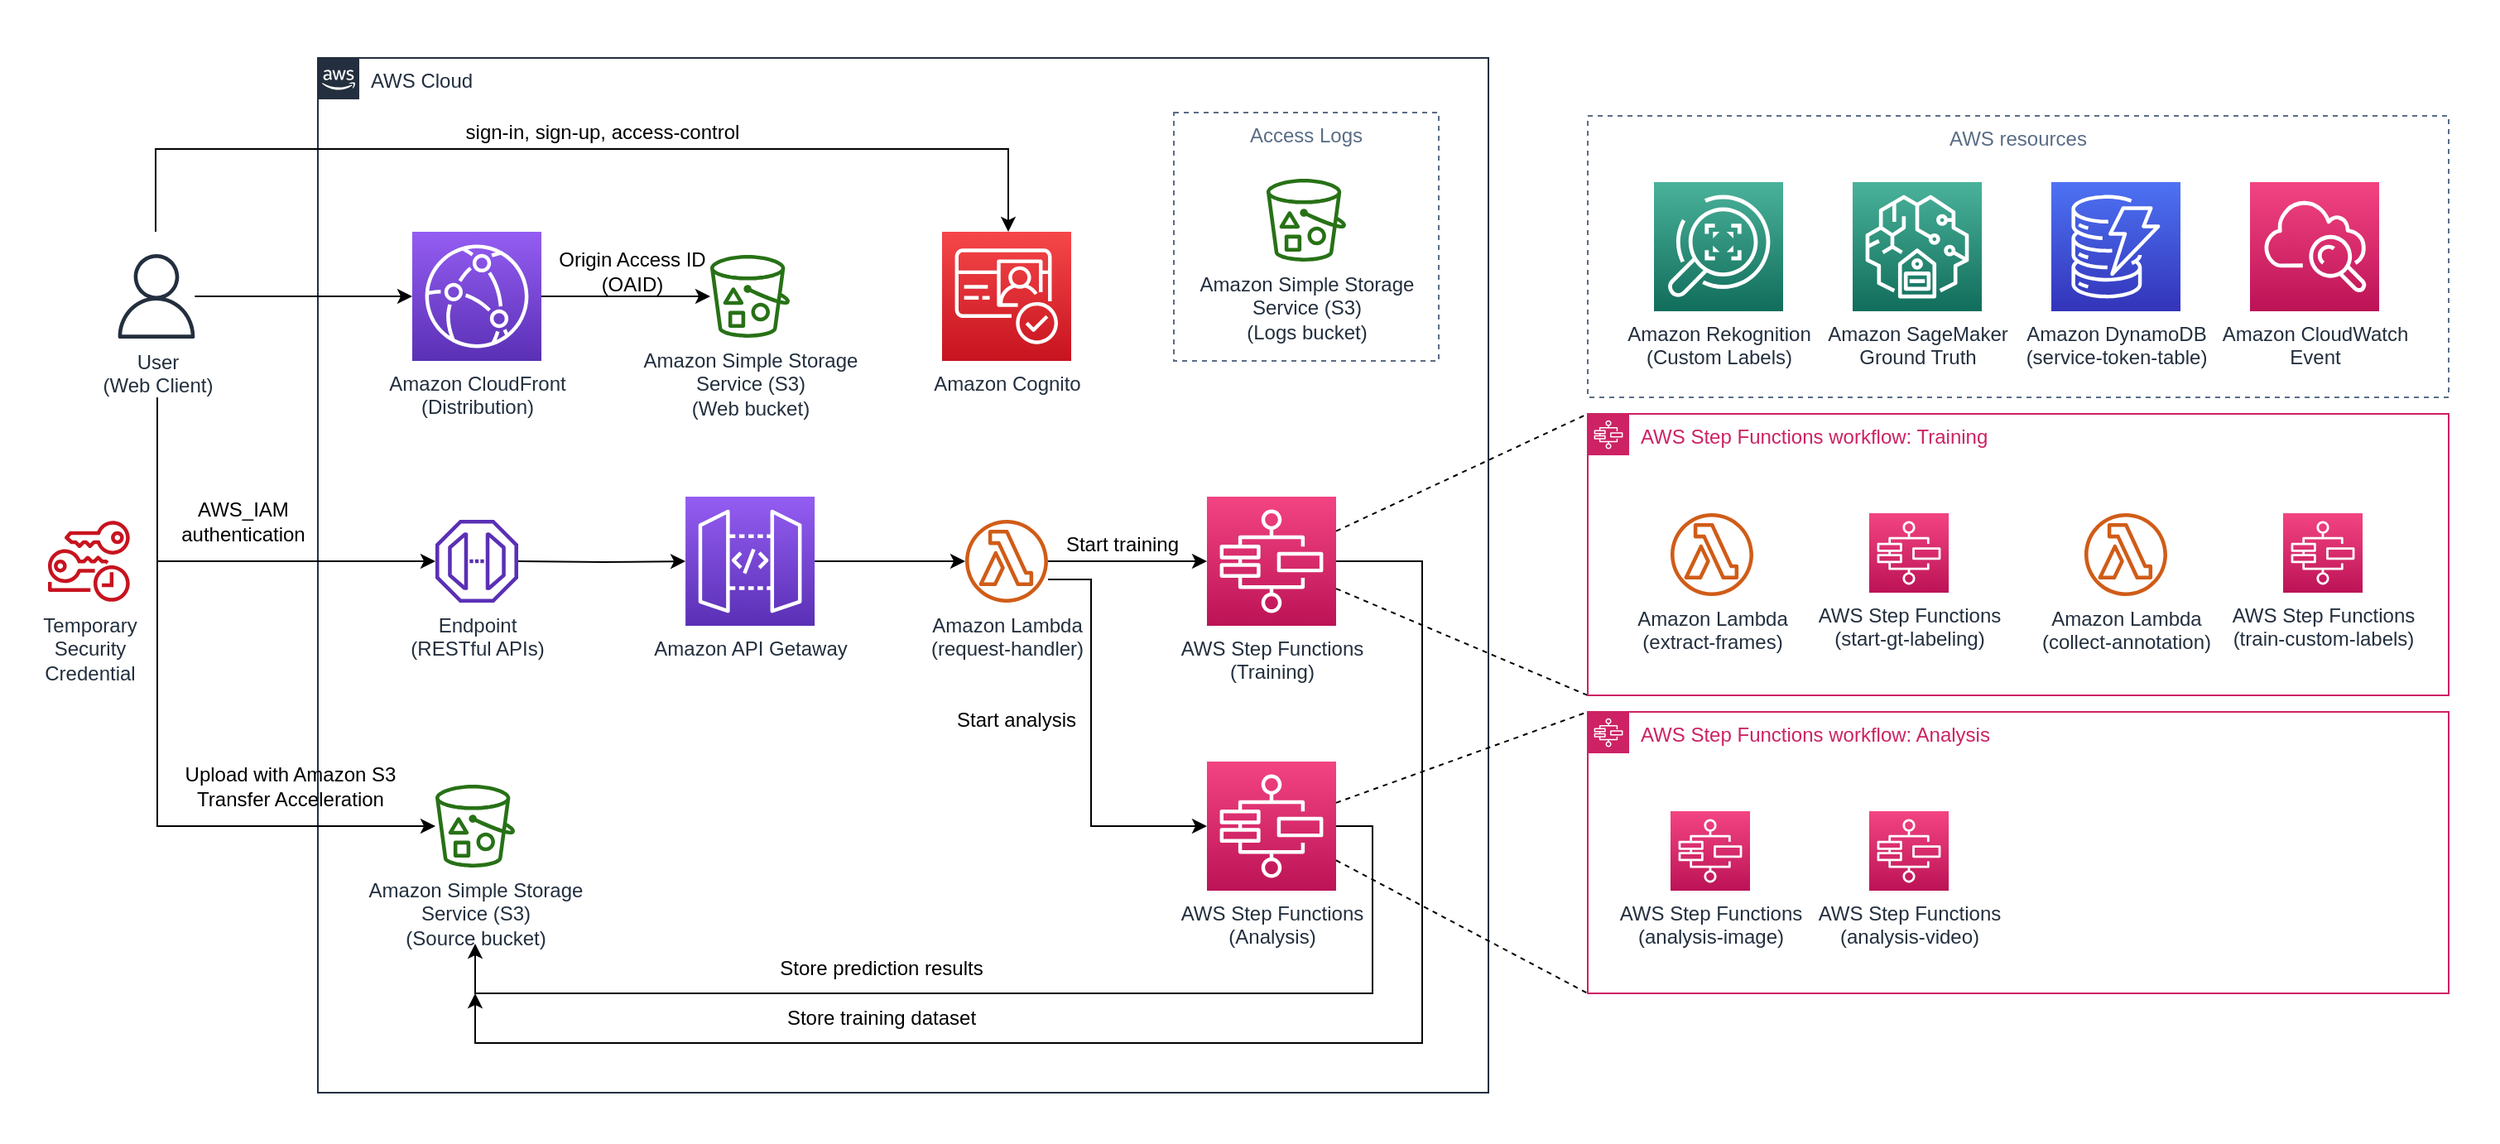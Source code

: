 <mxfile version="12.4.8" type="device" pages="4"><diagram id="g7PmM7MKQUHygIA_ZsRm" name="architecture"><mxGraphModel dx="1796" dy="461" grid="1" gridSize="10" guides="1" tooltips="1" connect="1" arrows="1" fold="1" page="1" pageScale="1" pageWidth="850" pageHeight="1100" math="0" shadow="0"><root><mxCell id="0"/><mxCell id="1" parent="0"/><mxCell id="hk7vDfr0uYJjA8-gVuU9-46" value="" style="rounded=0;whiteSpace=wrap;html=1;shadow=0;strokeColor=none;" parent="1" vertex="1"><mxGeometry x="-289" y="180" width="1509" height="690" as="geometry"/></mxCell><mxCell id="hk7vDfr0uYJjA8-gVuU9-10" value="AWS Cloud" style="points=[[0,0],[0.25,0],[0.5,0],[0.75,0],[1,0],[1,0.25],[1,0.5],[1,0.75],[1,1],[0.75,1],[0.5,1],[0.25,1],[0,1],[0,0.75],[0,0.5],[0,0.25]];outlineConnect=0;gradientColor=none;html=1;whiteSpace=wrap;fontSize=12;fontStyle=0;shape=mxgraph.aws4.group;grIcon=mxgraph.aws4.group_aws_cloud_alt;strokeColor=#232F3E;fillColor=none;verticalAlign=top;align=left;spacingLeft=30;fontColor=#232F3E;dashed=0;" parent="1" vertex="1"><mxGeometry x="-97" y="215" width="707" height="625" as="geometry"/></mxCell><mxCell id="hk7vDfr0uYJjA8-gVuU9-2" value="Amazon Simple Storage&lt;br&gt;Service (S3)&lt;br&gt;(Web bucket)" style="outlineConnect=0;fontColor=#232F3E;gradientColor=none;fillColor=#277116;strokeColor=none;dashed=0;verticalLabelPosition=bottom;verticalAlign=top;align=center;html=1;fontSize=12;fontStyle=0;aspect=fixed;pointerEvents=1;shape=mxgraph.aws4.bucket_with_objects;" parent="1" vertex="1"><mxGeometry x="140" y="334" width="48.08" height="50" as="geometry"/></mxCell><mxCell id="hk7vDfr0uYJjA8-gVuU9-32" style="edgeStyle=orthogonalEdgeStyle;rounded=0;orthogonalLoop=1;jettySize=auto;html=1;" parent="1" target="hk7vDfr0uYJjA8-gVuU9-18" edge="1"><mxGeometry relative="1" as="geometry"><mxPoint x="24" y="519" as="sourcePoint"/></mxGeometry></mxCell><mxCell id="hk7vDfr0uYJjA8-gVuU9-6" value="Temporary&lt;br&gt;Security&lt;br&gt;Credential" style="outlineConnect=0;fontColor=#232F3E;gradientColor=none;fillColor=#C7131F;strokeColor=none;dashed=0;verticalLabelPosition=bottom;verticalAlign=top;align=center;html=1;fontSize=12;fontStyle=0;aspect=fixed;pointerEvents=1;shape=mxgraph.aws4.temporary_security_credential;" parent="1" vertex="1"><mxGeometry x="-260" y="494" width="49.36" height="50" as="geometry"/></mxCell><mxCell id="hk7vDfr0uYJjA8-gVuU9-38" style="edgeStyle=orthogonalEdgeStyle;rounded=0;orthogonalLoop=1;jettySize=auto;html=1;" parent="1" source="hk7vDfr0uYJjA8-gVuU9-9" edge="1"><mxGeometry relative="1" as="geometry"><mxPoint x="440" y="519" as="targetPoint"/></mxGeometry></mxCell><mxCell id="oVHPyjP-6s8-MBmSPfbw-8" style="edgeStyle=orthogonalEdgeStyle;rounded=0;orthogonalLoop=1;jettySize=auto;html=1;" parent="1" source="hk7vDfr0uYJjA8-gVuU9-9" target="oVHPyjP-6s8-MBmSPfbw-1" edge="1"><mxGeometry relative="1" as="geometry"><Array as="points"><mxPoint x="370" y="530"/><mxPoint x="370" y="679"/></Array></mxGeometry></mxCell><mxCell id="hk7vDfr0uYJjA8-gVuU9-9" value="Amazon Lambda&lt;br&gt;(request-handler)" style="outlineConnect=0;fontColor=#232F3E;gradientColor=none;fillColor=#D05C17;strokeColor=none;dashed=0;verticalLabelPosition=bottom;verticalAlign=top;align=center;html=1;fontSize=12;fontStyle=0;aspect=fixed;pointerEvents=1;shape=mxgraph.aws4.lambda_function;" parent="1" vertex="1"><mxGeometry x="294" y="494" width="50" height="50" as="geometry"/></mxCell><mxCell id="hk7vDfr0uYJjA8-gVuU9-12" value="" style="group" parent="1" vertex="1" connectable="0"><mxGeometry x="420" y="248" width="160" height="150" as="geometry"/></mxCell><mxCell id="hk7vDfr0uYJjA8-gVuU9-5" value="Amazon Simple Storage&lt;br&gt;Service (S3)&lt;br&gt;(Logs bucket)" style="outlineConnect=0;fontColor=#232F3E;gradientColor=none;fillColor=#277116;strokeColor=none;dashed=0;verticalLabelPosition=bottom;verticalAlign=top;align=center;html=1;fontSize=12;fontStyle=0;aspect=fixed;pointerEvents=1;shape=mxgraph.aws4.bucket_with_objects;" parent="hk7vDfr0uYJjA8-gVuU9-12" vertex="1"><mxGeometry x="55.96" y="40" width="48.08" height="50" as="geometry"/></mxCell><mxCell id="hk7vDfr0uYJjA8-gVuU9-11" value="Access Logs" style="fillColor=none;strokeColor=#5A6C86;dashed=1;verticalAlign=top;fontStyle=0;fontColor=#5A6C86;" parent="hk7vDfr0uYJjA8-gVuU9-12" vertex="1"><mxGeometry width="160" height="150" as="geometry"/></mxCell><mxCell id="hk7vDfr0uYJjA8-gVuU9-14" value="Endpoint&lt;br&gt;(RESTful APIs)" style="outlineConnect=0;fontColor=#232F3E;gradientColor=none;fillColor=#5A30B5;strokeColor=none;dashed=0;verticalLabelPosition=bottom;verticalAlign=top;align=center;html=1;fontSize=12;fontStyle=0;aspect=fixed;pointerEvents=1;shape=mxgraph.aws4.endpoint;" parent="1" vertex="1"><mxGeometry x="-26" y="494" width="50" height="50" as="geometry"/></mxCell><mxCell id="hk7vDfr0uYJjA8-gVuU9-27" style="edgeStyle=orthogonalEdgeStyle;rounded=0;orthogonalLoop=1;jettySize=auto;html=1;" parent="1" source="hk7vDfr0uYJjA8-gVuU9-15" target="hk7vDfr0uYJjA8-gVuU9-2" edge="1"><mxGeometry relative="1" as="geometry"/></mxCell><mxCell id="hk7vDfr0uYJjA8-gVuU9-15" value="Amazon CloudFront&lt;br&gt;(Distribution)" style="outlineConnect=0;fontColor=#232F3E;gradientColor=#945DF2;gradientDirection=north;fillColor=#5A30B5;strokeColor=#ffffff;dashed=0;verticalLabelPosition=bottom;verticalAlign=top;align=center;html=1;fontSize=12;fontStyle=0;aspect=fixed;shape=mxgraph.aws4.resourceIcon;resIcon=mxgraph.aws4.cloudfront;" parent="1" vertex="1"><mxGeometry x="-40" y="320" width="78" height="78" as="geometry"/></mxCell><mxCell id="hk7vDfr0uYJjA8-gVuU9-37" style="edgeStyle=orthogonalEdgeStyle;rounded=0;orthogonalLoop=1;jettySize=auto;html=1;" parent="1" source="hk7vDfr0uYJjA8-gVuU9-18" target="hk7vDfr0uYJjA8-gVuU9-9" edge="1"><mxGeometry relative="1" as="geometry"/></mxCell><mxCell id="hk7vDfr0uYJjA8-gVuU9-18" value="Amazon API Getaway" style="outlineConnect=0;fontColor=#232F3E;gradientColor=#945DF2;gradientDirection=north;fillColor=#5A30B5;strokeColor=#ffffff;dashed=0;verticalLabelPosition=bottom;verticalAlign=top;align=center;html=1;fontSize=12;fontStyle=0;aspect=fixed;shape=mxgraph.aws4.resourceIcon;resIcon=mxgraph.aws4.api_gateway;" parent="1" vertex="1"><mxGeometry x="125.04" y="480" width="78" height="78" as="geometry"/></mxCell><mxCell id="hk7vDfr0uYJjA8-gVuU9-19" value="Amazon Cognito" style="outlineConnect=0;fontColor=#232F3E;gradientColor=#F54749;gradientDirection=north;fillColor=#C7131F;strokeColor=#ffffff;dashed=0;verticalLabelPosition=bottom;verticalAlign=top;align=center;html=1;fontSize=12;fontStyle=0;aspect=fixed;shape=mxgraph.aws4.resourceIcon;resIcon=mxgraph.aws4.cognito;" parent="1" vertex="1"><mxGeometry x="280" y="320" width="78" height="78" as="geometry"/></mxCell><mxCell id="hk7vDfr0uYJjA8-gVuU9-26" style="edgeStyle=orthogonalEdgeStyle;rounded=0;orthogonalLoop=1;jettySize=auto;html=1;" parent="1" source="hk7vDfr0uYJjA8-gVuU9-23" target="hk7vDfr0uYJjA8-gVuU9-15" edge="1"><mxGeometry relative="1" as="geometry"/></mxCell><mxCell id="hk7vDfr0uYJjA8-gVuU9-30" value="" style="edgeStyle=orthogonalEdgeStyle;rounded=0;orthogonalLoop=1;jettySize=auto;html=1;" parent="1" target="hk7vDfr0uYJjA8-gVuU9-19" edge="1"><mxGeometry relative="1" as="geometry"><mxPoint x="-195" y="320" as="sourcePoint"/><mxPoint x="-140" y="230" as="targetPoint"/><Array as="points"><mxPoint x="-195" y="270"/><mxPoint x="320" y="270"/></Array></mxGeometry></mxCell><mxCell id="hk7vDfr0uYJjA8-gVuU9-36" style="edgeStyle=orthogonalEdgeStyle;rounded=0;orthogonalLoop=1;jettySize=auto;html=1;" parent="1" target="hk7vDfr0uYJjA8-gVuU9-14" edge="1"><mxGeometry relative="1" as="geometry"><mxPoint x="-194" y="420" as="sourcePoint"/><Array as="points"><mxPoint x="-194" y="519"/></Array></mxGeometry></mxCell><mxCell id="hk7vDfr0uYJjA8-gVuU9-44" style="edgeStyle=orthogonalEdgeStyle;rounded=0;orthogonalLoop=1;jettySize=auto;html=1;" parent="1" target="hk7vDfr0uYJjA8-gVuU9-33" edge="1"><mxGeometry relative="1" as="geometry"><mxPoint x="-194" y="430" as="sourcePoint"/><Array as="points"><mxPoint x="-194" y="679"/></Array></mxGeometry></mxCell><mxCell id="hk7vDfr0uYJjA8-gVuU9-23" value="User&lt;br&gt;(Web Client)" style="outlineConnect=0;fontColor=#232F3E;gradientColor=none;fillColor=#232F3E;strokeColor=none;dashed=0;verticalLabelPosition=bottom;verticalAlign=top;align=center;html=1;fontSize=12;fontStyle=0;aspect=fixed;pointerEvents=1;shape=mxgraph.aws4.user;" parent="1" vertex="1"><mxGeometry x="-220" y="333.5" width="51" height="51" as="geometry"/></mxCell><mxCell id="hk7vDfr0uYJjA8-gVuU9-33" value="Amazon Simple Storage&lt;br&gt;Service (S3)&lt;br&gt;(Source bucket)" style="outlineConnect=0;fontColor=#232F3E;gradientColor=none;fillColor=#277116;strokeColor=none;dashed=0;verticalLabelPosition=bottom;verticalAlign=top;align=center;html=1;fontSize=12;fontStyle=0;aspect=fixed;pointerEvents=1;shape=mxgraph.aws4.bucket_with_objects;" parent="1" vertex="1"><mxGeometry x="-26.0" y="654" width="48.08" height="50" as="geometry"/></mxCell><mxCell id="hk7vDfr0uYJjA8-gVuU9-47" value="sign-in, sign-up, access-control" style="text;html=1;strokeColor=none;fillColor=none;align=center;verticalAlign=middle;whiteSpace=wrap;rounded=0;shadow=0;" parent="1" vertex="1"><mxGeometry x="-60" y="250" width="270" height="20" as="geometry"/></mxCell><mxCell id="hk7vDfr0uYJjA8-gVuU9-48" value="Origin Access ID&lt;br&gt;(OAID)" style="text;html=1;strokeColor=none;fillColor=none;align=center;verticalAlign=middle;whiteSpace=wrap;rounded=0;shadow=0;" parent="1" vertex="1"><mxGeometry x="38" y="334" width="110" height="20" as="geometry"/></mxCell><mxCell id="hk7vDfr0uYJjA8-gVuU9-50" value="AWS_IAM&lt;br&gt;authentication" style="text;html=1;strokeColor=none;fillColor=none;align=center;verticalAlign=middle;whiteSpace=wrap;rounded=0;shadow=0;" parent="1" vertex="1"><mxGeometry x="-187" y="480" width="90" height="30" as="geometry"/></mxCell><mxCell id="hk7vDfr0uYJjA8-gVuU9-51" value="Upload with Amazon S3 Transfer Acceleration" style="text;html=1;strokeColor=none;fillColor=none;align=center;verticalAlign=middle;whiteSpace=wrap;rounded=0;shadow=0;" parent="1" vertex="1"><mxGeometry x="-187" y="640" width="147" height="30" as="geometry"/></mxCell><mxCell id="hk7vDfr0uYJjA8-gVuU9-52" value="Start training" style="text;html=1;strokeColor=none;fillColor=none;align=center;verticalAlign=middle;whiteSpace=wrap;rounded=0;shadow=0;" parent="1" vertex="1"><mxGeometry x="344" y="494" width="90" height="30" as="geometry"/></mxCell><mxCell id="hk7vDfr0uYJjA8-gVuU9-54" value="Store training dataset" style="text;html=1;strokeColor=none;fillColor=none;align=center;verticalAlign=middle;whiteSpace=wrap;rounded=0;shadow=0;" parent="1" vertex="1"><mxGeometry x="170" y="780" width="147" height="30" as="geometry"/></mxCell><mxCell id="oVHPyjP-6s8-MBmSPfbw-3" style="edgeStyle=orthogonalEdgeStyle;rounded=0;orthogonalLoop=1;jettySize=auto;html=1;" parent="1" source="8N_jLe-al9D3hpJ5IYqV-2" edge="1"><mxGeometry relative="1" as="geometry"><mxPoint x="479" y="600" as="sourcePoint"/><mxPoint x="-2" y="780" as="targetPoint"/><Array as="points"><mxPoint x="570" y="519"/><mxPoint x="570" y="810"/><mxPoint x="-2" y="810"/></Array></mxGeometry></mxCell><mxCell id="8N_jLe-al9D3hpJ5IYqV-2" value="AWS Step Functions&lt;br&gt;(Training)" style="outlineConnect=0;fontColor=#232F3E;gradientColor=#F34482;gradientDirection=north;fillColor=#BC1356;strokeColor=#ffffff;dashed=0;verticalLabelPosition=bottom;verticalAlign=top;align=center;html=1;fontSize=12;fontStyle=0;aspect=fixed;shape=mxgraph.aws4.resourceIcon;resIcon=mxgraph.aws4.step_functions;" parent="1" vertex="1"><mxGeometry x="440" y="480" width="78" height="78" as="geometry"/></mxCell><mxCell id="O5y08yLKzLmpcgH9cDe8-3" value="" style="endArrow=none;dashed=1;html=1;entryX=0;entryY=0;entryDx=0;entryDy=0;" parent="1" source="8N_jLe-al9D3hpJ5IYqV-2" target="8N_jLe-al9D3hpJ5IYqV-4" edge="1"><mxGeometry width="50" height="50" relative="1" as="geometry"><mxPoint x="560" y="500" as="sourcePoint"/><mxPoint x="610" y="450" as="targetPoint"/></mxGeometry></mxCell><mxCell id="O5y08yLKzLmpcgH9cDe8-4" value="" style="endArrow=none;dashed=1;html=1;entryX=0;entryY=1;entryDx=0;entryDy=0;" parent="1" source="8N_jLe-al9D3hpJ5IYqV-2" target="8N_jLe-al9D3hpJ5IYqV-4" edge="1"><mxGeometry width="50" height="50" relative="1" as="geometry"><mxPoint x="528" y="512.869" as="sourcePoint"/><mxPoint x="680" y="450" as="targetPoint"/></mxGeometry></mxCell><mxCell id="YYH15fKfrUUa8MkUEQJR-3" value="" style="group" parent="1" vertex="1" connectable="0"><mxGeometry x="670" y="250" width="520" height="170" as="geometry"/></mxCell><mxCell id="YYH15fKfrUUa8MkUEQJR-2" value="AWS resources" style="fillColor=none;strokeColor=#5A6C86;dashed=1;verticalAlign=top;fontStyle=0;fontColor=#5A6C86;" parent="YYH15fKfrUUa8MkUEQJR-3" vertex="1"><mxGeometry width="520" height="170" as="geometry"/></mxCell><mxCell id="EBXCSYRnH9Whavn23_g3-1" value="Amazon DynamoDB&lt;br&gt;(service-token-table)" style="outlineConnect=0;fontColor=#232F3E;gradientColor=#4D72F3;gradientDirection=north;fillColor=#3334B9;strokeColor=#ffffff;dashed=0;verticalLabelPosition=bottom;verticalAlign=top;align=center;html=1;fontSize=12;fontStyle=0;aspect=fixed;shape=mxgraph.aws4.resourceIcon;resIcon=mxgraph.aws4.dynamodb;" parent="YYH15fKfrUUa8MkUEQJR-3" vertex="1"><mxGeometry x="280" y="40" width="78" height="78" as="geometry"/></mxCell><mxCell id="EBXCSYRnH9Whavn23_g3-3" value="Amazon CloudWatch&lt;br&gt;Event" style="outlineConnect=0;fontColor=#232F3E;gradientColor=#F34482;gradientDirection=north;fillColor=#BC1356;strokeColor=#ffffff;dashed=0;verticalLabelPosition=bottom;verticalAlign=top;align=center;html=1;fontSize=12;fontStyle=0;aspect=fixed;shape=mxgraph.aws4.resourceIcon;resIcon=mxgraph.aws4.cloudwatch;" parent="YYH15fKfrUUa8MkUEQJR-3" vertex="1"><mxGeometry x="400" y="40" width="78" height="78" as="geometry"/></mxCell><mxCell id="YYH15fKfrUUa8MkUEQJR-1" value="Amazon Rekognition&lt;br&gt;(Custom Labels)" style="outlineConnect=0;fontColor=#232F3E;gradientColor=#4AB29A;gradientDirection=north;fillColor=#116D5B;strokeColor=#ffffff;dashed=0;verticalLabelPosition=bottom;verticalAlign=top;align=center;html=1;fontSize=12;fontStyle=0;aspect=fixed;shape=mxgraph.aws4.resourceIcon;resIcon=mxgraph.aws4.rekognition;" parent="YYH15fKfrUUa8MkUEQJR-3" vertex="1"><mxGeometry x="40" y="40" width="78" height="78" as="geometry"/></mxCell><mxCell id="oVHPyjP-6s8-MBmSPfbw-24" value="Amazon SageMaker&lt;br&gt;Ground Truth" style="outlineConnect=0;fontColor=#232F3E;gradientColor=#4AB29A;gradientDirection=north;fillColor=#116D5B;strokeColor=#ffffff;dashed=0;verticalLabelPosition=bottom;verticalAlign=top;align=center;html=1;fontSize=12;fontStyle=0;aspect=fixed;shape=mxgraph.aws4.resourceIcon;resIcon=mxgraph.aws4.sagemaker_ground_truth;" parent="YYH15fKfrUUa8MkUEQJR-3" vertex="1"><mxGeometry x="160" y="40" width="78" height="78" as="geometry"/></mxCell><mxCell id="YYH15fKfrUUa8MkUEQJR-4" value="" style="group" parent="1" vertex="1" connectable="0"><mxGeometry x="670" y="430" width="520" height="170" as="geometry"/></mxCell><mxCell id="O5y08yLKzLmpcgH9cDe8-1" value="" style="group" parent="YYH15fKfrUUa8MkUEQJR-4" vertex="1" connectable="0"><mxGeometry width="520" height="170" as="geometry"/></mxCell><mxCell id="8N_jLe-al9D3hpJ5IYqV-4" value="AWS Step Functions workflow: Training" style="points=[[0,0],[0.25,0],[0.5,0],[0.75,0],[1,0],[1,0.25],[1,0.5],[1,0.75],[1,1],[0.75,1],[0.5,1],[0.25,1],[0,1],[0,0.75],[0,0.5],[0,0.25]];outlineConnect=0;gradientColor=none;html=1;whiteSpace=wrap;fontSize=12;fontStyle=0;shape=mxgraph.aws4.group;grIcon=mxgraph.aws4.group_aws_step_functions_workflow;strokeColor=#CD2264;fillColor=none;verticalAlign=top;align=left;spacingLeft=30;fontColor=#CD2264;dashed=0;" parent="O5y08yLKzLmpcgH9cDe8-1" vertex="1"><mxGeometry width="520" height="170" as="geometry"/></mxCell><mxCell id="8N_jLe-al9D3hpJ5IYqV-5" value="Amazon Lambda&lt;br&gt;(extract-frames)" style="outlineConnect=0;fontColor=#232F3E;gradientColor=none;fillColor=#D05C17;strokeColor=none;dashed=0;verticalLabelPosition=bottom;verticalAlign=top;align=center;html=1;fontSize=12;fontStyle=0;aspect=fixed;pointerEvents=1;shape=mxgraph.aws4.lambda_function;" parent="O5y08yLKzLmpcgH9cDe8-1" vertex="1"><mxGeometry x="50" y="60" width="50" height="50" as="geometry"/></mxCell><mxCell id="8N_jLe-al9D3hpJ5IYqV-7" value="Amazon Lambda&lt;br&gt;(collect-annotation)" style="outlineConnect=0;fontColor=#232F3E;gradientColor=none;fillColor=#D05C17;strokeColor=none;dashed=0;verticalLabelPosition=bottom;verticalAlign=top;align=center;html=1;fontSize=12;fontStyle=0;aspect=fixed;pointerEvents=1;shape=mxgraph.aws4.lambda_function;" parent="O5y08yLKzLmpcgH9cDe8-1" vertex="1"><mxGeometry x="300" y="60" width="50" height="50" as="geometry"/></mxCell><mxCell id="oVHPyjP-6s8-MBmSPfbw-21" value="AWS Step Functions&lt;br&gt;(start-gt-labeling)" style="outlineConnect=0;fontColor=#232F3E;gradientColor=#F34482;gradientDirection=north;fillColor=#BC1356;strokeColor=#ffffff;dashed=0;verticalLabelPosition=bottom;verticalAlign=top;align=center;html=1;fontSize=12;fontStyle=0;aspect=fixed;shape=mxgraph.aws4.resourceIcon;resIcon=mxgraph.aws4.step_functions;" parent="O5y08yLKzLmpcgH9cDe8-1" vertex="1"><mxGeometry x="170" y="60" width="48" height="48" as="geometry"/></mxCell><mxCell id="oVHPyjP-6s8-MBmSPfbw-22" value="AWS Step Functions&lt;br&gt;(train-custom-labels)" style="outlineConnect=0;fontColor=#232F3E;gradientColor=#F34482;gradientDirection=north;fillColor=#BC1356;strokeColor=#ffffff;dashed=0;verticalLabelPosition=bottom;verticalAlign=top;align=center;html=1;fontSize=12;fontStyle=0;aspect=fixed;shape=mxgraph.aws4.resourceIcon;resIcon=mxgraph.aws4.step_functions;" parent="O5y08yLKzLmpcgH9cDe8-1" vertex="1"><mxGeometry x="420" y="60" width="48" height="48" as="geometry"/></mxCell><mxCell id="oVHPyjP-6s8-MBmSPfbw-9" style="edgeStyle=orthogonalEdgeStyle;rounded=0;orthogonalLoop=1;jettySize=auto;html=1;" parent="1" source="oVHPyjP-6s8-MBmSPfbw-1" edge="1"><mxGeometry relative="1" as="geometry"><mxPoint x="-2" y="750" as="targetPoint"/><Array as="points"><mxPoint x="540" y="679"/><mxPoint x="540" y="780"/><mxPoint x="-2" y="780"/></Array></mxGeometry></mxCell><mxCell id="oVHPyjP-6s8-MBmSPfbw-1" value="AWS Step Functions&lt;br&gt;(Analysis)" style="outlineConnect=0;fontColor=#232F3E;gradientColor=#F34482;gradientDirection=north;fillColor=#BC1356;strokeColor=#ffffff;dashed=0;verticalLabelPosition=bottom;verticalAlign=top;align=center;html=1;fontSize=12;fontStyle=0;aspect=fixed;shape=mxgraph.aws4.resourceIcon;resIcon=mxgraph.aws4.step_functions;" parent="1" vertex="1"><mxGeometry x="440" y="640" width="78" height="78" as="geometry"/></mxCell><mxCell id="oVHPyjP-6s8-MBmSPfbw-10" value="Store prediction results" style="text;html=1;strokeColor=none;fillColor=none;align=center;verticalAlign=middle;whiteSpace=wrap;rounded=0;shadow=0;" parent="1" vertex="1"><mxGeometry x="170" y="750" width="147" height="30" as="geometry"/></mxCell><mxCell id="oVHPyjP-6s8-MBmSPfbw-11" value="" style="group" parent="1" vertex="1" connectable="0"><mxGeometry x="670" y="610" width="520" height="170" as="geometry"/></mxCell><mxCell id="oVHPyjP-6s8-MBmSPfbw-12" value="" style="group" parent="oVHPyjP-6s8-MBmSPfbw-11" vertex="1" connectable="0"><mxGeometry width="520" height="170" as="geometry"/></mxCell><mxCell id="oVHPyjP-6s8-MBmSPfbw-13" value="AWS Step Functions workflow: Analysis" style="points=[[0,0],[0.25,0],[0.5,0],[0.75,0],[1,0],[1,0.25],[1,0.5],[1,0.75],[1,1],[0.75,1],[0.5,1],[0.25,1],[0,1],[0,0.75],[0,0.5],[0,0.25]];outlineConnect=0;gradientColor=none;html=1;whiteSpace=wrap;fontSize=12;fontStyle=0;shape=mxgraph.aws4.group;grIcon=mxgraph.aws4.group_aws_step_functions_workflow;strokeColor=#CD2264;fillColor=none;verticalAlign=top;align=left;spacingLeft=30;fontColor=#CD2264;dashed=0;" parent="oVHPyjP-6s8-MBmSPfbw-12" vertex="1"><mxGeometry width="520" height="170" as="geometry"/></mxCell><mxCell id="oVHPyjP-6s8-MBmSPfbw-25" value="AWS Step Functions&lt;br&gt;(analysis-image)" style="outlineConnect=0;fontColor=#232F3E;gradientColor=#F34482;gradientDirection=north;fillColor=#BC1356;strokeColor=#ffffff;dashed=0;verticalLabelPosition=bottom;verticalAlign=top;align=center;html=1;fontSize=12;fontStyle=0;aspect=fixed;shape=mxgraph.aws4.resourceIcon;resIcon=mxgraph.aws4.step_functions;" parent="oVHPyjP-6s8-MBmSPfbw-12" vertex="1"><mxGeometry x="50" y="60" width="48" height="48" as="geometry"/></mxCell><mxCell id="oVHPyjP-6s8-MBmSPfbw-26" value="AWS Step Functions&lt;br&gt;(analysis-video)" style="outlineConnect=0;fontColor=#232F3E;gradientColor=#F34482;gradientDirection=north;fillColor=#BC1356;strokeColor=#ffffff;dashed=0;verticalLabelPosition=bottom;verticalAlign=top;align=center;html=1;fontSize=12;fontStyle=0;aspect=fixed;shape=mxgraph.aws4.resourceIcon;resIcon=mxgraph.aws4.step_functions;" parent="oVHPyjP-6s8-MBmSPfbw-12" vertex="1"><mxGeometry x="170" y="60" width="48" height="48" as="geometry"/></mxCell><mxCell id="oVHPyjP-6s8-MBmSPfbw-18" value="Start analysis" style="text;html=1;strokeColor=none;fillColor=none;align=center;verticalAlign=middle;whiteSpace=wrap;rounded=0;shadow=0;" parent="1" vertex="1"><mxGeometry x="280" y="600" width="90" height="30" as="geometry"/></mxCell><mxCell id="oVHPyjP-6s8-MBmSPfbw-19" value="" style="endArrow=none;dashed=1;html=1;entryX=0;entryY=0;entryDx=0;entryDy=0;" parent="1" source="oVHPyjP-6s8-MBmSPfbw-1" target="oVHPyjP-6s8-MBmSPfbw-13" edge="1"><mxGeometry width="50" height="50" relative="1" as="geometry"><mxPoint x="518" y="680.827" as="sourcePoint"/><mxPoint x="670" y="610" as="targetPoint"/></mxGeometry></mxCell><mxCell id="oVHPyjP-6s8-MBmSPfbw-20" value="" style="endArrow=none;dashed=1;html=1;entryX=0;entryY=1;entryDx=0;entryDy=0;" parent="1" source="oVHPyjP-6s8-MBmSPfbw-1" target="oVHPyjP-6s8-MBmSPfbw-13" edge="1"><mxGeometry width="50" height="50" relative="1" as="geometry"><mxPoint x="528" y="674.911" as="sourcePoint"/><mxPoint x="680" y="620" as="targetPoint"/></mxGeometry></mxCell></root></mxGraphModel></diagram><diagram name="service-integration" id="Nw2RT-lFqe2cUXYnXfyB"><mxGraphModel dx="2041" dy="565" grid="1" gridSize="10" guides="1" tooltips="1" connect="1" arrows="1" fold="1" page="1" pageScale="1" pageWidth="850" pageHeight="1100" math="0" shadow="0"><root><mxCell id="X8fZMejwkwmggvs_YJ1t-0"/><mxCell id="X8fZMejwkwmggvs_YJ1t-1" parent="X8fZMejwkwmggvs_YJ1t-0"/><mxCell id="X8fZMejwkwmggvs_YJ1t-2" value="" style="rounded=0;whiteSpace=wrap;html=1;shadow=0;strokeColor=none;" parent="X8fZMejwkwmggvs_YJ1t-1" vertex="1"><mxGeometry x="-240" y="160" width="610" height="580" as="geometry"/></mxCell><mxCell id="El8joGPlgpIW2_3g0873-2" style="rounded=0;orthogonalLoop=1;jettySize=auto;html=1;entryX=0.25;entryY=0;entryDx=0;entryDy=0;" parent="X8fZMejwkwmggvs_YJ1t-1" target="X8fZMejwkwmggvs_YJ1t-40" edge="1"><mxGeometry relative="1" as="geometry"><mxPoint x="-23" y="344" as="sourcePoint"/></mxGeometry></mxCell><mxCell id="El8joGPlgpIW2_3g0873-3" style="rounded=0;orthogonalLoop=1;jettySize=auto;html=1;exitX=0.732;exitY=-0.008;exitDx=0;exitDy=0;exitPerimeter=0;" parent="X8fZMejwkwmggvs_YJ1t-1" source="X8fZMejwkwmggvs_YJ1t-40" edge="1"><mxGeometry relative="1" as="geometry"><mxPoint x="120" y="344" as="targetPoint"/></mxGeometry></mxCell><mxCell id="X8fZMejwkwmggvs_YJ1t-40" value="Step Functions Service Integration" style="fillColor=none;strokeColor=#5A6C86;dashed=1;verticalAlign=top;fontStyle=0;fontColor=#5A6C86;" parent="X8fZMejwkwmggvs_YJ1t-1" vertex="1"><mxGeometry x="-98" y="389.67" width="298" height="320" as="geometry"/></mxCell><mxCell id="X8fZMejwkwmggvs_YJ1t-41" value="Amazon DynamoDB&lt;br&gt;(service-token-table)" style="outlineConnect=0;fontColor=#232F3E;gradientColor=#4D72F3;gradientDirection=north;fillColor=#3334B9;strokeColor=#ffffff;dashed=0;verticalLabelPosition=bottom;verticalAlign=top;align=center;html=1;fontSize=12;fontStyle=0;aspect=fixed;shape=mxgraph.aws4.resourceIcon;resIcon=mxgraph.aws4.dynamodb;" parent="X8fZMejwkwmggvs_YJ1t-1" vertex="1"><mxGeometry x="68.5" y="429.67" width="78" height="78" as="geometry"/></mxCell><mxCell id="X8fZMejwkwmggvs_YJ1t-42" style="edgeStyle=orthogonalEdgeStyle;rounded=0;orthogonalLoop=1;jettySize=auto;html=1;" parent="X8fZMejwkwmggvs_YJ1t-1" source="X8fZMejwkwmggvs_YJ1t-43" edge="1"><mxGeometry relative="1" as="geometry"><mxPoint x="107.5" y="549.67" as="targetPoint"/></mxGeometry></mxCell><mxCell id="X8fZMejwkwmggvs_YJ1t-43" value="Amazon Lambda&lt;br&gt;(status-updater)" style="outlineConnect=0;fontColor=#232F3E;gradientColor=none;fillColor=#D05C17;strokeColor=none;dashed=0;verticalLabelPosition=bottom;verticalAlign=top;align=center;html=1;fontSize=12;fontStyle=0;aspect=fixed;pointerEvents=1;shape=mxgraph.aws4.lambda_function;" parent="X8fZMejwkwmggvs_YJ1t-1" vertex="1"><mxGeometry x="82.5" y="593.67" width="50" height="50" as="geometry"/></mxCell><mxCell id="X8fZMejwkwmggvs_YJ1t-44" style="edgeStyle=orthogonalEdgeStyle;rounded=0;orthogonalLoop=1;jettySize=auto;html=1;" parent="X8fZMejwkwmggvs_YJ1t-1" target="X8fZMejwkwmggvs_YJ1t-47" edge="1"><mxGeometry relative="1" as="geometry"><mxPoint x="-12.5" y="549.67" as="sourcePoint"/></mxGeometry></mxCell><mxCell id="X8fZMejwkwmggvs_YJ1t-46" style="edgeStyle=orthogonalEdgeStyle;rounded=0;orthogonalLoop=1;jettySize=auto;html=1;" parent="X8fZMejwkwmggvs_YJ1t-1" source="X8fZMejwkwmggvs_YJ1t-47" target="X8fZMejwkwmggvs_YJ1t-43" edge="1"><mxGeometry relative="1" as="geometry"/></mxCell><mxCell id="X8fZMejwkwmggvs_YJ1t-47" value="Amazon CloudWatch&lt;br&gt;Event" style="outlineConnect=0;fontColor=#232F3E;gradientColor=#F34482;gradientDirection=north;fillColor=#BC1356;strokeColor=#ffffff;dashed=0;verticalLabelPosition=bottom;verticalAlign=top;align=center;html=1;fontSize=12;fontStyle=0;aspect=fixed;shape=mxgraph.aws4.resourceIcon;resIcon=mxgraph.aws4.cloudwatch;" parent="X8fZMejwkwmggvs_YJ1t-1" vertex="1"><mxGeometry x="-51.5" y="579.67" width="78" height="78" as="geometry"/></mxCell><mxCell id="xYy4Qe5g0OyBgwBo4sLC-2" value="AWS Step Functions workflow: Training" style="points=[[0,0],[0.25,0],[0.5,0],[0.75,0],[1,0],[1,0.25],[1,0.5],[1,0.75],[1,1],[0.75,1],[0.5,1],[0.25,1],[0,1],[0,0.75],[0,0.5],[0,0.25]];outlineConnect=0;gradientColor=none;html=1;whiteSpace=wrap;fontSize=12;fontStyle=0;shape=mxgraph.aws4.group;grIcon=mxgraph.aws4.group_aws_step_functions_workflow;strokeColor=#CD2264;fillColor=none;verticalAlign=top;align=left;spacingLeft=30;fontColor=#CD2264;dashed=0;" parent="X8fZMejwkwmggvs_YJ1t-1" vertex="1"><mxGeometry x="-100" y="190" width="300" height="170" as="geometry"/></mxCell><mxCell id="xYy4Qe5g0OyBgwBo4sLC-4" value="Amazon Lambda&lt;br&gt;(start-labeling-job)" style="outlineConnect=0;fontColor=#232F3E;gradientColor=none;fillColor=#D05C17;strokeColor=none;dashed=0;verticalLabelPosition=bottom;verticalAlign=top;align=center;html=1;fontSize=12;fontStyle=0;aspect=fixed;pointerEvents=1;shape=mxgraph.aws4.lambda_function;" parent="X8fZMejwkwmggvs_YJ1t-1" vertex="1"><mxGeometry x="-42.5" y="250" width="50" height="50" as="geometry"/></mxCell><mxCell id="xYy4Qe5g0OyBgwBo4sLC-5" value="Amazon Lambda&lt;br&gt;(collect-annotation)" style="outlineConnect=0;fontColor=#232F3E;gradientColor=none;fillColor=#D05C17;strokeColor=none;dashed=0;verticalLabelPosition=bottom;verticalAlign=top;align=center;html=1;fontSize=12;fontStyle=0;aspect=fixed;pointerEvents=1;shape=mxgraph.aws4.lambda_function;" parent="X8fZMejwkwmggvs_YJ1t-1" vertex="1"><mxGeometry x="96.5" y="250" width="50" height="50" as="geometry"/></mxCell><mxCell id="DD51penX1sJ09ArFekk--0" value="&lt;b&gt;1&lt;/b&gt;" style="ellipse;whiteSpace=wrap;html=1;aspect=fixed;" parent="X8fZMejwkwmggvs_YJ1t-1" vertex="1"><mxGeometry x="-98" y="350" width="30" height="30" as="geometry"/></mxCell><mxCell id="DD51penX1sJ09ArFekk--1" value="&lt;b&gt;2&lt;/b&gt;" style="ellipse;whiteSpace=wrap;html=1;aspect=fixed;" parent="X8fZMejwkwmggvs_YJ1t-1" vertex="1"><mxGeometry x="-62.5" y="350" width="30" height="30" as="geometry"/></mxCell><mxCell id="DD51penX1sJ09ArFekk--3" value="&lt;b&gt;3&lt;/b&gt;" style="ellipse;whiteSpace=wrap;html=1;aspect=fixed;" parent="X8fZMejwkwmggvs_YJ1t-1" vertex="1"><mxGeometry x="-51.5" y="546.67" width="30" height="30" as="geometry"/></mxCell><mxCell id="DD51penX1sJ09ArFekk--5" value="&lt;b&gt;4&lt;/b&gt;" style="ellipse;whiteSpace=wrap;html=1;aspect=fixed;" parent="X8fZMejwkwmggvs_YJ1t-1" vertex="1"><mxGeometry x="38.5" y="579.67" width="30" height="30" as="geometry"/></mxCell><mxCell id="DD51penX1sJ09ArFekk--6" value="&lt;b&gt;5&lt;/b&gt;" style="ellipse;whiteSpace=wrap;html=1;aspect=fixed;" parent="X8fZMejwkwmggvs_YJ1t-1" vertex="1"><mxGeometry x="120" y="549.67" width="30" height="30" as="geometry"/></mxCell><mxCell id="DD51penX1sJ09ArFekk--8" value="&lt;b&gt;6&lt;/b&gt;" style="ellipse;whiteSpace=wrap;html=1;aspect=fixed;" parent="X8fZMejwkwmggvs_YJ1t-1" vertex="1"><mxGeometry x="130" y="350" width="30" height="30" as="geometry"/></mxCell><mxCell id="gri2uM0BkqmtobBYAfol-2" value="Amaznon SageMaker&lt;br&gt;Ground Truth" style="outlineConnect=0;fontColor=#232F3E;gradientColor=#4AB29A;gradientDirection=north;fillColor=#116D5B;strokeColor=#ffffff;dashed=0;verticalLabelPosition=bottom;verticalAlign=top;align=center;html=1;fontSize=12;fontStyle=0;aspect=fixed;shape=mxgraph.aws4.resourceIcon;resIcon=mxgraph.aws4.sagemaker;" vertex="1" parent="X8fZMejwkwmggvs_YJ1t-1"><mxGeometry x="-51.5" y="429.67" width="78" height="78" as="geometry"/></mxCell></root></mxGraphModel></diagram><diagram id="kZj_VyCqHx3okl75u8ak" name="labeling-workflow"><mxGraphModel dx="1581" dy="615" grid="1" gridSize="10" guides="1" tooltips="1" connect="1" arrows="1" fold="1" page="1" pageScale="1" pageWidth="850" pageHeight="1100" math="0" shadow="0"><root><mxCell id="iFpEF3IOLMtiuL_uyTh7-0"/><mxCell id="iFpEF3IOLMtiuL_uyTh7-1" parent="iFpEF3IOLMtiuL_uyTh7-0"/><mxCell id="iFpEF3IOLMtiuL_uyTh7-14" style="edgeStyle=orthogonalEdgeStyle;rounded=0;orthogonalLoop=1;jettySize=auto;html=1;exitX=1;exitY=0.5;exitDx=0;exitDy=0;entryX=0;entryY=0.5;entryDx=0;entryDy=0;strokeColor=#ff8000;" edge="1" parent="iFpEF3IOLMtiuL_uyTh7-1" source="iFpEF3IOLMtiuL_uyTh7-2" target="iFpEF3IOLMtiuL_uyTh7-3"><mxGeometry relative="1" as="geometry"/></mxCell><mxCell id="iFpEF3IOLMtiuL_uyTh7-2" value="&lt;font color=&quot;#ffffff&quot; style=&quot;font-size: 16px&quot;&gt;Extract frames from videos&lt;/font&gt;" style="ellipse;whiteSpace=wrap;html=1;aspect=fixed;fillColor=#ff8000;strokeColor=none;align=center;" vertex="1" parent="iFpEF3IOLMtiuL_uyTh7-1"><mxGeometry x="40" y="80" width="180" height="180" as="geometry"/></mxCell><mxCell id="iFpEF3IOLMtiuL_uyTh7-3" value="&lt;font color=&quot;#ffffff&quot;&gt;&lt;span style=&quot;font-size: 16px&quot;&gt;Prepare and create a labeling job&lt;/span&gt;&lt;/font&gt;" style="ellipse;whiteSpace=wrap;html=1;aspect=fixed;fillColor=#ff8000;strokeColor=none;align=center;" vertex="1" parent="iFpEF3IOLMtiuL_uyTh7-1"><mxGeometry x="350" y="80" width="180" height="180" as="geometry"/></mxCell><mxCell id="iFpEF3IOLMtiuL_uyTh7-21" style="edgeStyle=orthogonalEdgeStyle;rounded=0;orthogonalLoop=1;jettySize=auto;html=1;exitX=1;exitY=0.5;exitDx=0;exitDy=0;entryX=0;entryY=0.5;entryDx=0;entryDy=0;strokeColor=#ff8000;" edge="1" parent="iFpEF3IOLMtiuL_uyTh7-1" source="iFpEF3IOLMtiuL_uyTh7-5" target="iFpEF3IOLMtiuL_uyTh7-6"><mxGeometry relative="1" as="geometry"/></mxCell><mxCell id="iFpEF3IOLMtiuL_uyTh7-5" value="&lt;font color=&quot;#ffffff&quot;&gt;&lt;span style=&quot;font-size: 16px&quot;&gt;Wait for labelers to complete&lt;/span&gt;&lt;/font&gt;" style="ellipse;whiteSpace=wrap;html=1;aspect=fixed;fillColor=#ff8000;strokeColor=none;align=center;" vertex="1" parent="iFpEF3IOLMtiuL_uyTh7-1"><mxGeometry x="640" y="80" width="180" height="180" as="geometry"/></mxCell><mxCell id="iFpEF3IOLMtiuL_uyTh7-22" style="edgeStyle=orthogonalEdgeStyle;rounded=0;orthogonalLoop=1;jettySize=auto;html=1;exitX=1;exitY=0.5;exitDx=0;exitDy=0;entryX=0;entryY=0.5;entryDx=0;entryDy=0;strokeColor=#ff8000;" edge="1" parent="iFpEF3IOLMtiuL_uyTh7-1" source="iFpEF3IOLMtiuL_uyTh7-6" target="iFpEF3IOLMtiuL_uyTh7-8"><mxGeometry relative="1" as="geometry"/></mxCell><mxCell id="iFpEF3IOLMtiuL_uyTh7-6" value="&lt;font color=&quot;#ffffff&quot;&gt;&lt;span style=&quot;font-size: 16px&quot;&gt;Collect annotations, create, and train a Custom Label model&lt;/span&gt;&lt;/font&gt;" style="ellipse;whiteSpace=wrap;html=1;aspect=fixed;fillColor=#ff8000;strokeColor=none;align=center;" vertex="1" parent="iFpEF3IOLMtiuL_uyTh7-1"><mxGeometry x="950" y="80" width="180" height="180" as="geometry"/></mxCell><mxCell id="iFpEF3IOLMtiuL_uyTh7-8" value="&lt;font color=&quot;#ffffff&quot;&gt;&lt;span style=&quot;font-size: 16px&quot;&gt;Wait for Custom Label training complete&lt;/span&gt;&lt;/font&gt;" style="ellipse;whiteSpace=wrap;html=1;aspect=fixed;fillColor=#ff8000;strokeColor=none;align=center;" vertex="1" parent="iFpEF3IOLMtiuL_uyTh7-1"><mxGeometry x="1260" y="80" width="180" height="180" as="geometry"/></mxCell><mxCell id="iFpEF3IOLMtiuL_uyTh7-9" value="&lt;font style=&quot;font-size: 24px&quot; color=&quot;#ff8000&quot;&gt;1&lt;/font&gt;" style="ellipse;whiteSpace=wrap;html=1;aspect=fixed;fillColor=#ffffff;strokeColor=#ff8000;" vertex="1" parent="iFpEF3IOLMtiuL_uyTh7-1"><mxGeometry x="260" y="145" width="50" height="50" as="geometry"/></mxCell><mxCell id="iFpEF3IOLMtiuL_uyTh7-19" value="&lt;font style=&quot;font-size: 24px&quot; color=&quot;#ff8000&quot;&gt;3&lt;/font&gt;" style="ellipse;whiteSpace=wrap;html=1;aspect=fixed;fillColor=#ffffff;strokeColor=#ff8000;" vertex="1" parent="iFpEF3IOLMtiuL_uyTh7-1"><mxGeometry x="860" y="145" width="50" height="50" as="geometry"/></mxCell><mxCell id="iFpEF3IOLMtiuL_uyTh7-20" value="&lt;font style=&quot;font-size: 24px&quot; color=&quot;#ff8000&quot;&gt;4&lt;/font&gt;" style="ellipse;whiteSpace=wrap;html=1;aspect=fixed;fillColor=#ffffff;strokeColor=#ff8000;" vertex="1" parent="iFpEF3IOLMtiuL_uyTh7-1"><mxGeometry x="1170" y="145" width="50" height="50" as="geometry"/></mxCell><mxCell id="iFpEF3IOLMtiuL_uyTh7-23" style="edgeStyle=orthogonalEdgeStyle;rounded=0;orthogonalLoop=1;jettySize=auto;html=1;exitX=1;exitY=0.5;exitDx=0;exitDy=0;entryX=0;entryY=0.5;entryDx=0;entryDy=0;strokeColor=#ff8000;" edge="1" parent="iFpEF3IOLMtiuL_uyTh7-1" source="iFpEF3IOLMtiuL_uyTh7-3" target="iFpEF3IOLMtiuL_uyTh7-5"><mxGeometry relative="1" as="geometry"><mxPoint x="230.333" y="180.333" as="sourcePoint"/><mxPoint x="359.667" y="180.333" as="targetPoint"/></mxGeometry></mxCell><mxCell id="iFpEF3IOLMtiuL_uyTh7-17" value="&lt;font style=&quot;font-size: 24px&quot; color=&quot;#ff8000&quot;&gt;2&lt;/font&gt;" style="ellipse;whiteSpace=wrap;html=1;aspect=fixed;fillColor=#ffffff;strokeColor=#ff8000;" vertex="1" parent="iFpEF3IOLMtiuL_uyTh7-1"><mxGeometry x="560" y="145" width="50" height="50" as="geometry"/></mxCell></root></mxGraphModel></diagram><diagram name="analysis-workflow" id="44Pr37MubYRFHKJLzzsI"><mxGraphModel dx="1186" dy="461" grid="1" gridSize="10" guides="1" tooltips="1" connect="1" arrows="1" fold="1" page="1" pageScale="1" pageWidth="850" pageHeight="1100" math="0" shadow="0"><root><mxCell id="BORndJcm786uO4yhzV8T-0"/><mxCell id="BORndJcm786uO4yhzV8T-1" parent="BORndJcm786uO4yhzV8T-0"/><mxCell id="BORndJcm786uO4yhzV8T-2" style="edgeStyle=orthogonalEdgeStyle;rounded=0;orthogonalLoop=1;jettySize=auto;html=1;exitX=1;exitY=0.5;exitDx=0;exitDy=0;entryX=0;entryY=0.5;entryDx=0;entryDy=0;strokeColor=#ff8000;" edge="1" parent="BORndJcm786uO4yhzV8T-1" source="BORndJcm786uO4yhzV8T-3" target="BORndJcm786uO4yhzV8T-4"><mxGeometry relative="1" as="geometry"/></mxCell><mxCell id="BORndJcm786uO4yhzV8T-3" value="&lt;font color=&quot;#ffffff&quot; style=&quot;font-size: 16px&quot;&gt;Extract frames from videos&lt;/font&gt;" style="ellipse;whiteSpace=wrap;html=1;aspect=fixed;fillColor=#ff8000;strokeColor=none;align=center;" vertex="1" parent="BORndJcm786uO4yhzV8T-1"><mxGeometry x="40" y="80" width="180" height="180" as="geometry"/></mxCell><mxCell id="BORndJcm786uO4yhzV8T-4" value="&lt;font color=&quot;#ffffff&quot;&gt;&lt;span style=&quot;font-size: 16px&quot;&gt;Auto-start&lt;br&gt;custom label model&lt;/span&gt;&lt;/font&gt;" style="ellipse;whiteSpace=wrap;html=1;aspect=fixed;fillColor=#ff8000;strokeColor=none;align=center;" vertex="1" parent="BORndJcm786uO4yhzV8T-1"><mxGeometry x="350" y="80" width="180" height="180" as="geometry"/></mxCell><mxCell id="BORndJcm786uO4yhzV8T-5" style="edgeStyle=orthogonalEdgeStyle;rounded=0;orthogonalLoop=1;jettySize=auto;html=1;exitX=1;exitY=0.5;exitDx=0;exitDy=0;entryX=0;entryY=0.5;entryDx=0;entryDy=0;strokeColor=#ff8000;" edge="1" parent="BORndJcm786uO4yhzV8T-1" source="BORndJcm786uO4yhzV8T-6" target="BORndJcm786uO4yhzV8T-8"><mxGeometry relative="1" as="geometry"/></mxCell><mxCell id="BORndJcm786uO4yhzV8T-23" style="edgeStyle=orthogonalEdgeStyle;curved=1;rounded=0;orthogonalLoop=1;jettySize=auto;html=1;exitX=1;exitY=0.5;exitDx=0;exitDy=0;strokeColor=#ff8000;entryX=0.5;entryY=1;entryDx=0;entryDy=0;" edge="1" parent="BORndJcm786uO4yhzV8T-1" source="BORndJcm786uO4yhzV8T-6" target="BORndJcm786uO4yhzV8T-20"><mxGeometry relative="1" as="geometry"><mxPoint x="840" y="110" as="targetPoint"/></mxGeometry></mxCell><mxCell id="BORndJcm786uO4yhzV8T-6" value="&lt;font color=&quot;#ffffff&quot;&gt;&lt;span style=&quot;font-size: 16px&quot;&gt;Run prediction&lt;/span&gt;&lt;/font&gt;" style="ellipse;whiteSpace=wrap;html=1;aspect=fixed;fillColor=#ff8000;strokeColor=none;align=center;" vertex="1" parent="BORndJcm786uO4yhzV8T-1"><mxGeometry x="640" y="80" width="180" height="180" as="geometry"/></mxCell><mxCell id="BORndJcm786uO4yhzV8T-7" style="edgeStyle=orthogonalEdgeStyle;rounded=0;orthogonalLoop=1;jettySize=auto;html=1;exitX=1;exitY=0.5;exitDx=0;exitDy=0;entryX=0;entryY=0.5;entryDx=0;entryDy=0;strokeColor=#ff8000;" edge="1" parent="BORndJcm786uO4yhzV8T-1" source="BORndJcm786uO4yhzV8T-8" target="BORndJcm786uO4yhzV8T-9"><mxGeometry relative="1" as="geometry"/></mxCell><mxCell id="BORndJcm786uO4yhzV8T-8" value="&lt;font color=&quot;#ffffff&quot;&gt;&lt;span style=&quot;font-size: 16px&quot;&gt;Collect and&lt;br&gt;post-process analysis result&lt;/span&gt;&lt;/font&gt;" style="ellipse;whiteSpace=wrap;html=1;aspect=fixed;fillColor=#ff8000;strokeColor=none;align=center;" vertex="1" parent="BORndJcm786uO4yhzV8T-1"><mxGeometry x="950" y="80" width="180" height="180" as="geometry"/></mxCell><mxCell id="BORndJcm786uO4yhzV8T-9" value="&lt;font color=&quot;#ffffff&quot;&gt;&lt;span style=&quot;font-size: 16px&quot;&gt;Auto-shutdown&lt;br&gt;custom label model&lt;/span&gt;&lt;/font&gt;" style="ellipse;whiteSpace=wrap;html=1;aspect=fixed;fillColor=#ff8000;strokeColor=none;align=center;" vertex="1" parent="BORndJcm786uO4yhzV8T-1"><mxGeometry x="1260" y="80" width="180" height="180" as="geometry"/></mxCell><mxCell id="BORndJcm786uO4yhzV8T-10" value="&lt;font style=&quot;font-size: 24px&quot; color=&quot;#ff8000&quot;&gt;1&lt;/font&gt;" style="ellipse;whiteSpace=wrap;html=1;aspect=fixed;fillColor=#ffffff;strokeColor=#ff8000;" vertex="1" parent="BORndJcm786uO4yhzV8T-1"><mxGeometry x="260" y="145" width="50" height="50" as="geometry"/></mxCell><mxCell id="BORndJcm786uO4yhzV8T-11" value="&lt;font style=&quot;font-size: 24px&quot; color=&quot;#ff8000&quot;&gt;4&lt;/font&gt;" style="ellipse;whiteSpace=wrap;html=1;aspect=fixed;fillColor=#ffffff;strokeColor=#ff8000;" vertex="1" parent="BORndJcm786uO4yhzV8T-1"><mxGeometry x="860" y="145" width="50" height="50" as="geometry"/></mxCell><mxCell id="BORndJcm786uO4yhzV8T-12" value="&lt;font style=&quot;font-size: 24px&quot; color=&quot;#ff8000&quot;&gt;5&lt;/font&gt;" style="ellipse;whiteSpace=wrap;html=1;aspect=fixed;fillColor=#ffffff;strokeColor=#ff8000;" vertex="1" parent="BORndJcm786uO4yhzV8T-1"><mxGeometry x="1170" y="145" width="50" height="50" as="geometry"/></mxCell><mxCell id="BORndJcm786uO4yhzV8T-13" style="edgeStyle=orthogonalEdgeStyle;rounded=0;orthogonalLoop=1;jettySize=auto;html=1;exitX=1;exitY=0.5;exitDx=0;exitDy=0;entryX=0;entryY=0.5;entryDx=0;entryDy=0;strokeColor=#ff8000;" edge="1" parent="BORndJcm786uO4yhzV8T-1" source="BORndJcm786uO4yhzV8T-4" target="BORndJcm786uO4yhzV8T-6"><mxGeometry relative="1" as="geometry"><mxPoint x="230.333" y="180.333" as="sourcePoint"/><mxPoint x="359.667" y="180.333" as="targetPoint"/></mxGeometry></mxCell><mxCell id="BORndJcm786uO4yhzV8T-14" value="&lt;font style=&quot;font-size: 24px&quot; color=&quot;#ff8000&quot;&gt;2&lt;/font&gt;" style="ellipse;whiteSpace=wrap;html=1;aspect=fixed;fillColor=#ffffff;strokeColor=#ff8000;" vertex="1" parent="BORndJcm786uO4yhzV8T-1"><mxGeometry x="560" y="145" width="50" height="50" as="geometry"/></mxCell><mxCell id="BORndJcm786uO4yhzV8T-24" style="edgeStyle=orthogonalEdgeStyle;curved=1;rounded=0;orthogonalLoop=1;jettySize=auto;html=1;strokeColor=#ff8000;exitX=0;exitY=0.5;exitDx=0;exitDy=0;" edge="1" parent="BORndJcm786uO4yhzV8T-1" source="BORndJcm786uO4yhzV8T-20" target="BORndJcm786uO4yhzV8T-6"><mxGeometry relative="1" as="geometry"/></mxCell><mxCell id="BORndJcm786uO4yhzV8T-20" value="&lt;font style=&quot;font-size: 24px&quot; color=&quot;#ff8000&quot;&gt;3&lt;/font&gt;" style="ellipse;whiteSpace=wrap;html=1;aspect=fixed;fillColor=#ffffff;strokeColor=#ff8000;" vertex="1" parent="BORndJcm786uO4yhzV8T-1"><mxGeometry x="783" y="32" width="50" height="50" as="geometry"/></mxCell></root></mxGraphModel></diagram></mxfile>